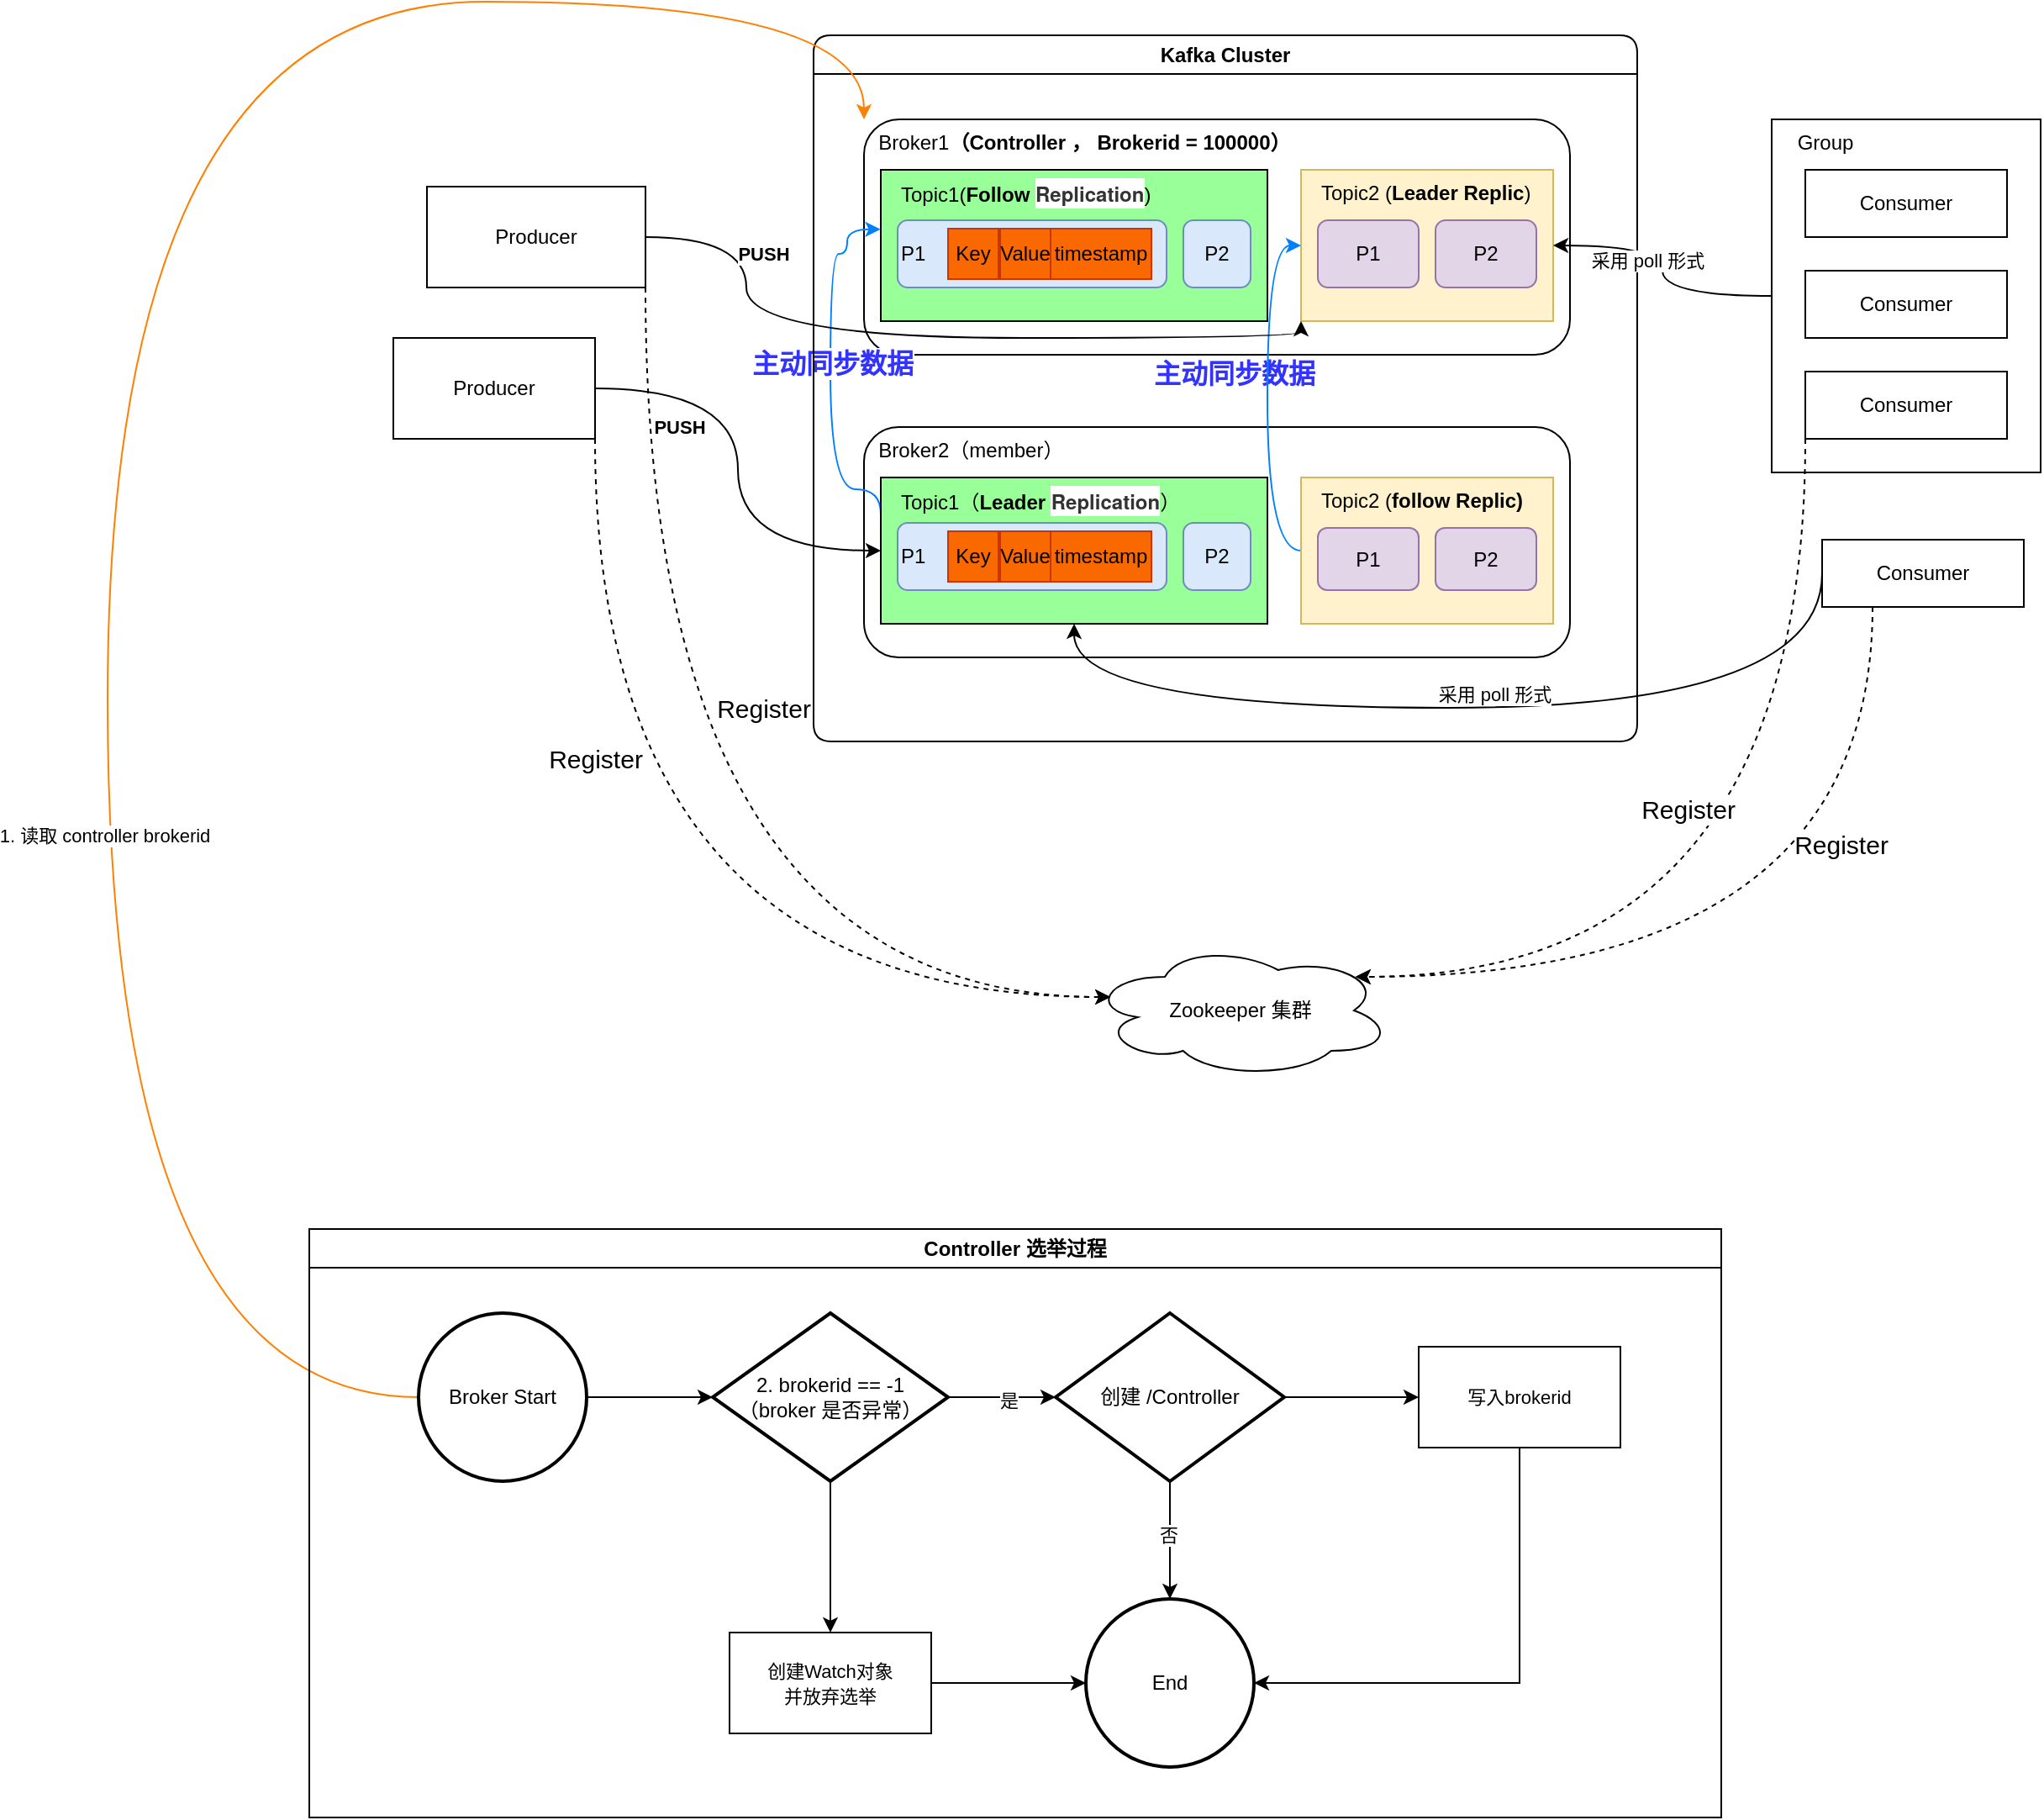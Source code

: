 <mxfile version="25.0.1">
  <diagram name="第 1 页" id="6c_IuVRIHCzYhzqON1P2">
    <mxGraphModel dx="1276" dy="614" grid="1" gridSize="10" guides="1" tooltips="1" connect="1" arrows="1" fold="1" page="1" pageScale="1" pageWidth="827" pageHeight="1169" math="0" shadow="0">
      <root>
        <mxCell id="0" />
        <mxCell id="1" parent="0" />
        <mxCell id="TAfoy8HdPKC9yOeZp1AA-57" value="&amp;nbsp; &amp;nbsp; Group" style="rounded=0;whiteSpace=wrap;html=1;align=left;verticalAlign=top;" parent="1" vertex="1">
          <mxGeometry x="1140" y="110" width="160" height="210" as="geometry" />
        </mxCell>
        <mxCell id="TAfoy8HdPKC9yOeZp1AA-1" value="Producer" style="rounded=0;whiteSpace=wrap;html=1;" parent="1" vertex="1">
          <mxGeometry x="320" y="240" width="120" height="60" as="geometry" />
        </mxCell>
        <mxCell id="TAfoy8HdPKC9yOeZp1AA-2" value="Consumer" style="rounded=0;whiteSpace=wrap;html=1;" parent="1" vertex="1">
          <mxGeometry x="1160" y="140" width="120" height="40" as="geometry" />
        </mxCell>
        <mxCell id="TAfoy8HdPKC9yOeZp1AA-23" value="&amp;nbsp; Broker1&lt;b&gt;（Controller ， Brokerid = 100000）&lt;/b&gt;" style="rounded=1;whiteSpace=wrap;html=1;verticalAlign=top;align=left;" parent="1" vertex="1">
          <mxGeometry x="600" y="110" width="420" height="140" as="geometry" />
        </mxCell>
        <mxCell id="TAfoy8HdPKC9yOeZp1AA-24" value="&amp;nbsp; &amp;nbsp;Topic1(&lt;b&gt;Follow&amp;nbsp;&lt;/b&gt;&lt;strong style=&quot;white-space-collapse: preserve; overflow-wrap: break-word; box-sizing: border-box; list-style: inherit; word-break: break-all; color: rgb(51, 51, 51); font-family: &amp;quot;pingfang SC&amp;quot;, &amp;quot;helvetica neue&amp;quot;, arial, &amp;quot;hiragino sans gb&amp;quot;, &amp;quot;microsoft yahei ui&amp;quot;, &amp;quot;microsoft yahei&amp;quot;, simsun, sans-serif; background-color: rgb(255, 255, 255);&quot;&gt;Replication&lt;/strong&gt;)" style="rounded=0;whiteSpace=wrap;html=1;verticalAlign=top;align=left;fillColor=#99FF99;" parent="1" vertex="1">
          <mxGeometry x="610" y="140" width="230" height="90" as="geometry" />
        </mxCell>
        <mxCell id="TAfoy8HdPKC9yOeZp1AA-26" value="P1" style="rounded=1;whiteSpace=wrap;html=1;fillColor=#dae8fc;strokeColor=#6c8ebf;align=left;" parent="1" vertex="1">
          <mxGeometry x="620" y="170" width="160" height="40" as="geometry" />
        </mxCell>
        <mxCell id="TAfoy8HdPKC9yOeZp1AA-45" value="&amp;nbsp; &amp;nbsp;Topic2 (&lt;b&gt;Leader Replic&lt;/b&gt;)" style="rounded=0;whiteSpace=wrap;html=1;verticalAlign=top;align=left;fillColor=#fff2cc;strokeColor=#d6b656;" parent="1" vertex="1">
          <mxGeometry x="860" y="140" width="150" height="90" as="geometry" />
        </mxCell>
        <mxCell id="TAfoy8HdPKC9yOeZp1AA-46" value="P1" style="rounded=1;whiteSpace=wrap;html=1;fillColor=#e1d5e7;strokeColor=#9673a6;" parent="1" vertex="1">
          <mxGeometry x="870" y="170" width="60" height="40" as="geometry" />
        </mxCell>
        <mxCell id="TAfoy8HdPKC9yOeZp1AA-48" value="&amp;nbsp; Broker2（member）" style="rounded=1;whiteSpace=wrap;html=1;verticalAlign=top;align=left;" parent="1" vertex="1">
          <mxGeometry x="600" y="293" width="420" height="137" as="geometry" />
        </mxCell>
        <mxCell id="TAfoy8HdPKC9yOeZp1AA-101" style="edgeStyle=orthogonalEdgeStyle;curved=1;rounded=0;orthogonalLoop=1;jettySize=auto;html=1;exitX=0;exitY=0.25;exitDx=0;exitDy=0;entryX=-0.001;entryY=0.393;entryDx=0;entryDy=0;strokeColor=#007FFF;entryPerimeter=0;" parent="1" source="TAfoy8HdPKC9yOeZp1AA-49" target="TAfoy8HdPKC9yOeZp1AA-24" edge="1">
          <mxGeometry relative="1" as="geometry">
            <Array as="points">
              <mxPoint x="610" y="330" />
              <mxPoint x="580" y="330" />
              <mxPoint x="580" y="190" />
              <mxPoint x="590" y="190" />
              <mxPoint x="590" y="175" />
            </Array>
          </mxGeometry>
        </mxCell>
        <mxCell id="TAfoy8HdPKC9yOeZp1AA-102" value="&lt;b&gt;&lt;font style=&quot;font-size: 16px;&quot; color=&quot;#3333ff&quot;&gt;主动同步数据&lt;/font&gt;&lt;/b&gt;" style="edgeLabel;html=1;align=center;verticalAlign=middle;resizable=0;points=[];" parent="TAfoy8HdPKC9yOeZp1AA-101" vertex="1" connectable="0">
          <mxGeometry x="0.052" y="-1" relative="1" as="geometry">
            <mxPoint as="offset" />
          </mxGeometry>
        </mxCell>
        <mxCell id="TAfoy8HdPKC9yOeZp1AA-105" value="&lt;b&gt;&lt;font style=&quot;font-size: 16px;&quot; color=&quot;#3333ff&quot;&gt;主动同步数据&lt;/font&gt;&lt;/b&gt;" style="edgeLabel;html=1;align=center;verticalAlign=middle;resizable=0;points=[];" parent="TAfoy8HdPKC9yOeZp1AA-101" vertex="1" connectable="0">
          <mxGeometry x="0.052" y="-1" relative="1" as="geometry">
            <mxPoint x="239" y="6" as="offset" />
          </mxGeometry>
        </mxCell>
        <mxCell id="TAfoy8HdPKC9yOeZp1AA-49" value="&amp;nbsp; &amp;nbsp;Topic1（&lt;b&gt;Leader&amp;nbsp;&lt;/b&gt;&lt;strong style=&quot;overflow-wrap: break-word; box-sizing: border-box; list-style: inherit; white-space-collapse: preserve; word-break: break-all; color: rgb(51, 51, 51); font-family: &amp;quot;pingfang SC&amp;quot;, &amp;quot;helvetica neue&amp;quot;, arial, &amp;quot;hiragino sans gb&amp;quot;, &amp;quot;microsoft yahei ui&amp;quot;, &amp;quot;microsoft yahei&amp;quot;, simsun, sans-serif; background-color: rgb(255, 255, 255);&quot;&gt;&lt;font&gt;Replication&lt;/font&gt;&lt;/strong&gt;）" style="rounded=0;whiteSpace=wrap;html=1;verticalAlign=top;align=left;fillColor=#99FF99;" parent="1" vertex="1">
          <mxGeometry x="610" y="323" width="230" height="87" as="geometry" />
        </mxCell>
        <mxCell id="TAfoy8HdPKC9yOeZp1AA-104" style="edgeStyle=orthogonalEdgeStyle;curved=1;rounded=0;orthogonalLoop=1;jettySize=auto;html=1;exitX=0;exitY=0.5;exitDx=0;exitDy=0;entryX=0;entryY=0.5;entryDx=0;entryDy=0;strokeColor=#007FFF;" parent="1" source="TAfoy8HdPKC9yOeZp1AA-52" target="TAfoy8HdPKC9yOeZp1AA-45" edge="1">
          <mxGeometry relative="1" as="geometry" />
        </mxCell>
        <mxCell id="TAfoy8HdPKC9yOeZp1AA-52" value="&amp;nbsp; &amp;nbsp;Topic2 (&lt;b&gt;follow Replic)&lt;/b&gt;" style="rounded=0;whiteSpace=wrap;html=1;verticalAlign=top;align=left;fillColor=#fff2cc;strokeColor=#d6b656;" parent="1" vertex="1">
          <mxGeometry x="860" y="323" width="150" height="87" as="geometry" />
        </mxCell>
        <mxCell id="TAfoy8HdPKC9yOeZp1AA-53" value="P1" style="rounded=1;whiteSpace=wrap;html=1;fillColor=#e1d5e7;strokeColor=#9673a6;" parent="1" vertex="1">
          <mxGeometry x="870" y="353" width="60" height="37" as="geometry" />
        </mxCell>
        <mxCell id="TAfoy8HdPKC9yOeZp1AA-54" value="P2" style="rounded=1;whiteSpace=wrap;html=1;fillColor=#e1d5e7;strokeColor=#9673a6;" parent="1" vertex="1">
          <mxGeometry x="940" y="353" width="60" height="37" as="geometry" />
        </mxCell>
        <mxCell id="TAfoy8HdPKC9yOeZp1AA-55" value="Consumer" style="rounded=0;whiteSpace=wrap;html=1;" parent="1" vertex="1">
          <mxGeometry x="1160" y="200" width="120" height="40" as="geometry" />
        </mxCell>
        <mxCell id="TAfoy8HdPKC9yOeZp1AA-56" value="Consumer" style="rounded=0;whiteSpace=wrap;html=1;" parent="1" vertex="1">
          <mxGeometry x="1160" y="260" width="120" height="40" as="geometry" />
        </mxCell>
        <mxCell id="TAfoy8HdPKC9yOeZp1AA-80" style="edgeStyle=orthogonalEdgeStyle;curved=1;rounded=0;orthogonalLoop=1;jettySize=auto;html=1;exitX=0;exitY=0.5;exitDx=0;exitDy=0;entryX=0.5;entryY=1;entryDx=0;entryDy=0;" parent="1" source="TAfoy8HdPKC9yOeZp1AA-58" target="TAfoy8HdPKC9yOeZp1AA-49" edge="1">
          <mxGeometry relative="1" as="geometry">
            <Array as="points">
              <mxPoint x="1170" y="460" />
              <mxPoint x="725" y="460" />
            </Array>
          </mxGeometry>
        </mxCell>
        <mxCell id="TAfoy8HdPKC9yOeZp1AA-82" value="采用 poll 形式" style="edgeLabel;html=1;align=center;verticalAlign=middle;resizable=0;points=[];" parent="TAfoy8HdPKC9yOeZp1AA-80" vertex="1" connectable="0">
          <mxGeometry x="-0.042" y="-8" relative="1" as="geometry">
            <mxPoint as="offset" />
          </mxGeometry>
        </mxCell>
        <mxCell id="TAfoy8HdPKC9yOeZp1AA-95" style="edgeStyle=orthogonalEdgeStyle;curved=1;rounded=0;orthogonalLoop=1;jettySize=auto;html=1;exitX=0.25;exitY=1;exitDx=0;exitDy=0;entryX=0.88;entryY=0.25;entryDx=0;entryDy=0;entryPerimeter=0;dashed=1;" parent="1" source="TAfoy8HdPKC9yOeZp1AA-58" target="TAfoy8HdPKC9yOeZp1AA-83" edge="1">
          <mxGeometry relative="1" as="geometry">
            <mxPoint x="930" y="650" as="targetPoint" />
            <Array as="points">
              <mxPoint x="1200" y="620" />
            </Array>
          </mxGeometry>
        </mxCell>
        <mxCell id="TAfoy8HdPKC9yOeZp1AA-58" value="Consumer" style="rounded=0;whiteSpace=wrap;html=1;" parent="1" vertex="1">
          <mxGeometry x="1170" y="360" width="120" height="40" as="geometry" />
        </mxCell>
        <mxCell id="TAfoy8HdPKC9yOeZp1AA-59" value="Kafka Cluster" style="swimlane;whiteSpace=wrap;html=1;rounded=1;" parent="1" vertex="1">
          <mxGeometry x="570" y="60" width="490" height="420" as="geometry" />
        </mxCell>
        <mxCell id="TAfoy8HdPKC9yOeZp1AA-51" value="P2" style="rounded=1;whiteSpace=wrap;html=1;fillColor=#dae8fc;strokeColor=#6c8ebf;" parent="TAfoy8HdPKC9yOeZp1AA-59" vertex="1">
          <mxGeometry x="220" y="290" width="40" height="40" as="geometry" />
        </mxCell>
        <mxCell id="TAfoy8HdPKC9yOeZp1AA-27" value="P2" style="rounded=1;whiteSpace=wrap;html=1;fillColor=#dae8fc;strokeColor=#6c8ebf;" parent="TAfoy8HdPKC9yOeZp1AA-59" vertex="1">
          <mxGeometry x="220" y="110" width="40" height="40" as="geometry" />
        </mxCell>
        <mxCell id="TAfoy8HdPKC9yOeZp1AA-50" value="P1" style="rounded=1;whiteSpace=wrap;html=1;fillColor=#dae8fc;strokeColor=#6c8ebf;align=left;" parent="TAfoy8HdPKC9yOeZp1AA-59" vertex="1">
          <mxGeometry x="50" y="290" width="160" height="40" as="geometry" />
        </mxCell>
        <mxCell id="TAfoy8HdPKC9yOeZp1AA-74" value="Key" style="rounded=0;whiteSpace=wrap;html=1;fillColor=#fa6800;fontColor=#000000;strokeColor=#C73500;" parent="TAfoy8HdPKC9yOeZp1AA-59" vertex="1">
          <mxGeometry x="80" y="115" width="30" height="30" as="geometry" />
        </mxCell>
        <mxCell id="TAfoy8HdPKC9yOeZp1AA-75" value="Value" style="rounded=0;whiteSpace=wrap;html=1;fillColor=#fa6800;fontColor=#000000;strokeColor=#C73500;" parent="TAfoy8HdPKC9yOeZp1AA-59" vertex="1">
          <mxGeometry x="111" y="115" width="30" height="30" as="geometry" />
        </mxCell>
        <mxCell id="TAfoy8HdPKC9yOeZp1AA-76" value="timestamp" style="rounded=0;whiteSpace=wrap;html=1;fillColor=#fa6800;fontColor=#000000;strokeColor=#C73500;" parent="TAfoy8HdPKC9yOeZp1AA-59" vertex="1">
          <mxGeometry x="141" y="115" width="60" height="30" as="geometry" />
        </mxCell>
        <mxCell id="TAfoy8HdPKC9yOeZp1AA-77" value="Key" style="rounded=0;whiteSpace=wrap;html=1;fillColor=#fa6800;fontColor=#000000;strokeColor=#C73500;" parent="TAfoy8HdPKC9yOeZp1AA-59" vertex="1">
          <mxGeometry x="80" y="295" width="30" height="30" as="geometry" />
        </mxCell>
        <mxCell id="TAfoy8HdPKC9yOeZp1AA-78" value="Value" style="rounded=0;whiteSpace=wrap;html=1;fillColor=#fa6800;fontColor=#000000;strokeColor=#C73500;" parent="TAfoy8HdPKC9yOeZp1AA-59" vertex="1">
          <mxGeometry x="111" y="295" width="30" height="30" as="geometry" />
        </mxCell>
        <mxCell id="TAfoy8HdPKC9yOeZp1AA-79" value="timestamp" style="rounded=0;whiteSpace=wrap;html=1;fillColor=#fa6800;fontColor=#000000;strokeColor=#C73500;" parent="TAfoy8HdPKC9yOeZp1AA-59" vertex="1">
          <mxGeometry x="141" y="295" width="60" height="30" as="geometry" />
        </mxCell>
        <mxCell id="TAfoy8HdPKC9yOeZp1AA-47" value="P2" style="rounded=1;whiteSpace=wrap;html=1;fillColor=#e1d5e7;strokeColor=#9673a6;" parent="TAfoy8HdPKC9yOeZp1AA-59" vertex="1">
          <mxGeometry x="370" y="110" width="60" height="40" as="geometry" />
        </mxCell>
        <mxCell id="TAfoy8HdPKC9yOeZp1AA-62" style="edgeStyle=orthogonalEdgeStyle;curved=1;rounded=0;orthogonalLoop=1;jettySize=auto;html=1;exitX=0;exitY=0.5;exitDx=0;exitDy=0;entryX=1;entryY=0.5;entryDx=0;entryDy=0;" parent="1" source="TAfoy8HdPKC9yOeZp1AA-57" target="TAfoy8HdPKC9yOeZp1AA-45" edge="1">
          <mxGeometry relative="1" as="geometry" />
        </mxCell>
        <mxCell id="x-DQ5_7HGl0N0d0htwQR-9" value="采用 poll 形式" style="edgeLabel;html=1;align=center;verticalAlign=middle;resizable=0;points=[];" vertex="1" connectable="0" parent="TAfoy8HdPKC9yOeZp1AA-62">
          <mxGeometry x="0.077" y="9" relative="1" as="geometry">
            <mxPoint as="offset" />
          </mxGeometry>
        </mxCell>
        <mxCell id="TAfoy8HdPKC9yOeZp1AA-83" value="Zookeeper 集群" style="ellipse;shape=cloud;whiteSpace=wrap;html=1;" parent="1" vertex="1">
          <mxGeometry x="734" y="600" width="180" height="80" as="geometry" />
        </mxCell>
        <mxCell id="x-DQ5_7HGl0N0d0htwQR-5" style="edgeStyle=orthogonalEdgeStyle;curved=1;rounded=0;orthogonalLoop=1;jettySize=auto;html=1;exitX=1;exitY=0.5;exitDx=0;exitDy=0;entryX=0;entryY=1;entryDx=0;entryDy=0;" edge="1" parent="1" source="TAfoy8HdPKC9yOeZp1AA-86" target="TAfoy8HdPKC9yOeZp1AA-45">
          <mxGeometry relative="1" as="geometry">
            <Array as="points">
              <mxPoint x="530" y="180" />
              <mxPoint x="530" y="240" />
              <mxPoint x="860" y="240" />
            </Array>
          </mxGeometry>
        </mxCell>
        <mxCell id="x-DQ5_7HGl0N0d0htwQR-6" value="PUSH" style="edgeLabel;html=1;align=center;verticalAlign=middle;resizable=0;points=[];fontStyle=1" vertex="1" connectable="0" parent="x-DQ5_7HGl0N0d0htwQR-5">
          <mxGeometry x="-0.335" relative="1" as="geometry">
            <mxPoint x="-23" y="-50" as="offset" />
          </mxGeometry>
        </mxCell>
        <mxCell id="TAfoy8HdPKC9yOeZp1AA-86" value="Producer" style="rounded=0;whiteSpace=wrap;html=1;" parent="1" vertex="1">
          <mxGeometry x="340" y="150" width="130" height="60" as="geometry" />
        </mxCell>
        <mxCell id="TAfoy8HdPKC9yOeZp1AA-91" value="Register" style="edgeLabel;html=1;align=center;verticalAlign=middle;resizable=0;points=[];fontSize=15;" parent="1" vertex="1" connectable="0">
          <mxGeometry x="540" y="460" as="geometry" />
        </mxCell>
        <mxCell id="TAfoy8HdPKC9yOeZp1AA-92" style="edgeStyle=orthogonalEdgeStyle;curved=1;rounded=0;orthogonalLoop=1;jettySize=auto;html=1;exitX=1;exitY=1;exitDx=0;exitDy=0;entryX=0.07;entryY=0.4;entryDx=0;entryDy=0;entryPerimeter=0;dashed=1;" parent="1" source="TAfoy8HdPKC9yOeZp1AA-86" target="TAfoy8HdPKC9yOeZp1AA-83" edge="1">
          <mxGeometry relative="1" as="geometry">
            <Array as="points">
              <mxPoint x="470" y="632" />
            </Array>
          </mxGeometry>
        </mxCell>
        <mxCell id="TAfoy8HdPKC9yOeZp1AA-93" style="edgeStyle=orthogonalEdgeStyle;curved=1;rounded=0;orthogonalLoop=1;jettySize=auto;html=1;exitX=1;exitY=1;exitDx=0;exitDy=0;entryX=0.07;entryY=0.4;entryDx=0;entryDy=0;entryPerimeter=0;dashed=1;" parent="1" source="TAfoy8HdPKC9yOeZp1AA-1" target="TAfoy8HdPKC9yOeZp1AA-83" edge="1">
          <mxGeometry relative="1" as="geometry">
            <Array as="points">
              <mxPoint x="440" y="632" />
            </Array>
          </mxGeometry>
        </mxCell>
        <mxCell id="TAfoy8HdPKC9yOeZp1AA-94" style="edgeStyle=orthogonalEdgeStyle;curved=1;rounded=0;orthogonalLoop=1;jettySize=auto;html=1;exitX=0;exitY=1;exitDx=0;exitDy=0;entryX=0.88;entryY=0.25;entryDx=0;entryDy=0;entryPerimeter=0;dashed=1;" parent="1" source="TAfoy8HdPKC9yOeZp1AA-56" target="TAfoy8HdPKC9yOeZp1AA-83" edge="1">
          <mxGeometry relative="1" as="geometry">
            <Array as="points">
              <mxPoint x="1160" y="620" />
            </Array>
          </mxGeometry>
        </mxCell>
        <mxCell id="TAfoy8HdPKC9yOeZp1AA-96" value="Register" style="edgeLabel;html=1;align=center;verticalAlign=middle;resizable=0;points=[];fontSize=15;" parent="1" vertex="1" connectable="0">
          <mxGeometry x="440" y="490" as="geometry" />
        </mxCell>
        <mxCell id="TAfoy8HdPKC9yOeZp1AA-97" value="Register" style="edgeLabel;html=1;align=center;verticalAlign=middle;resizable=0;points=[];fontSize=15;" parent="1" vertex="1" connectable="0">
          <mxGeometry x="990" y="550" as="geometry">
            <mxPoint x="191" y="-9" as="offset" />
          </mxGeometry>
        </mxCell>
        <mxCell id="TAfoy8HdPKC9yOeZp1AA-98" value="Register" style="edgeLabel;html=1;align=center;verticalAlign=middle;resizable=0;points=[];fontSize=15;" parent="1" vertex="1" connectable="0">
          <mxGeometry x="1090" y="520" as="geometry" />
        </mxCell>
        <mxCell id="7j77kHWg9DSWin0Z0Gg--9" style="edgeStyle=orthogonalEdgeStyle;curved=1;rounded=0;orthogonalLoop=1;jettySize=auto;html=1;exitX=0;exitY=0.5;exitDx=0;exitDy=0;entryX=0;entryY=0;entryDx=0;entryDy=0;exitPerimeter=0;strokeColor=#FF8000;" parent="1" source="7j77kHWg9DSWin0Z0Gg--18" target="TAfoy8HdPKC9yOeZp1AA-23" edge="1">
          <mxGeometry relative="1" as="geometry">
            <Array as="points">
              <mxPoint x="150" y="870" />
              <mxPoint x="150" y="40" />
              <mxPoint x="600" y="40" />
            </Array>
          </mxGeometry>
        </mxCell>
        <mxCell id="7j77kHWg9DSWin0Z0Gg--10" value="1. 读取 controller brokerid" style="edgeLabel;html=1;align=center;verticalAlign=middle;resizable=0;points=[];" parent="7j77kHWg9DSWin0Z0Gg--9" vertex="1" connectable="0">
          <mxGeometry x="-0.323" y="2" relative="1" as="geometry">
            <mxPoint as="offset" />
          </mxGeometry>
        </mxCell>
        <mxCell id="7j77kHWg9DSWin0Z0Gg--17" value="2. brokerid == -1&lt;br&gt;（broker 是否异常）" style="strokeWidth=2;html=1;shape=mxgraph.flowchart.decision;whiteSpace=wrap;" parent="1" vertex="1">
          <mxGeometry x="510" y="820" width="140" height="100" as="geometry" />
        </mxCell>
        <mxCell id="7j77kHWg9DSWin0Z0Gg--18" value="Broker Start" style="strokeWidth=2;html=1;shape=mxgraph.flowchart.start_2;whiteSpace=wrap;" parent="1" vertex="1">
          <mxGeometry x="335" y="820" width="100" height="100" as="geometry" />
        </mxCell>
        <mxCell id="7j77kHWg9DSWin0Z0Gg--19" style="edgeStyle=orthogonalEdgeStyle;rounded=0;orthogonalLoop=1;jettySize=auto;html=1;exitX=1;exitY=0.5;exitDx=0;exitDy=0;exitPerimeter=0;entryX=0;entryY=0.5;entryDx=0;entryDy=0;entryPerimeter=0;" parent="1" source="7j77kHWg9DSWin0Z0Gg--18" target="7j77kHWg9DSWin0Z0Gg--17" edge="1">
          <mxGeometry relative="1" as="geometry" />
        </mxCell>
        <mxCell id="7j77kHWg9DSWin0Z0Gg--20" value="End" style="strokeWidth=2;html=1;shape=mxgraph.flowchart.start_2;whiteSpace=wrap;" parent="1" vertex="1">
          <mxGeometry x="732" y="990" width="100" height="100" as="geometry" />
        </mxCell>
        <mxCell id="7j77kHWg9DSWin0Z0Gg--21" style="edgeStyle=orthogonalEdgeStyle;rounded=0;orthogonalLoop=1;jettySize=auto;html=1;exitX=0.5;exitY=1;exitDx=0;exitDy=0;exitPerimeter=0;entryX=0.5;entryY=0;entryDx=0;entryDy=0;" parent="1" source="7j77kHWg9DSWin0Z0Gg--17" target="7j77kHWg9DSWin0Z0Gg--36" edge="1">
          <mxGeometry relative="1" as="geometry" />
        </mxCell>
        <mxCell id="7j77kHWg9DSWin0Z0Gg--34" style="edgeStyle=orthogonalEdgeStyle;rounded=0;orthogonalLoop=1;jettySize=auto;html=1;exitX=1;exitY=0.5;exitDx=0;exitDy=0;exitPerimeter=0;entryX=0;entryY=0.5;entryDx=0;entryDy=0;" parent="1" source="7j77kHWg9DSWin0Z0Gg--26" target="7j77kHWg9DSWin0Z0Gg--33" edge="1">
          <mxGeometry relative="1" as="geometry" />
        </mxCell>
        <mxCell id="7j77kHWg9DSWin0Z0Gg--26" value="创建 /Controller" style="strokeWidth=2;html=1;shape=mxgraph.flowchart.decision;whiteSpace=wrap;" parent="1" vertex="1">
          <mxGeometry x="714" y="820" width="136" height="100" as="geometry" />
        </mxCell>
        <mxCell id="7j77kHWg9DSWin0Z0Gg--27" style="edgeStyle=orthogonalEdgeStyle;rounded=0;orthogonalLoop=1;jettySize=auto;html=1;exitX=1;exitY=0.5;exitDx=0;exitDy=0;exitPerimeter=0;entryX=0;entryY=0.5;entryDx=0;entryDy=0;entryPerimeter=0;" parent="1" source="7j77kHWg9DSWin0Z0Gg--17" target="7j77kHWg9DSWin0Z0Gg--26" edge="1">
          <mxGeometry relative="1" as="geometry" />
        </mxCell>
        <mxCell id="7j77kHWg9DSWin0Z0Gg--28" value="是" style="edgeLabel;html=1;align=center;verticalAlign=middle;resizable=0;points=[];" parent="7j77kHWg9DSWin0Z0Gg--27" vertex="1" connectable="0">
          <mxGeometry x="0.116" y="-2" relative="1" as="geometry">
            <mxPoint as="offset" />
          </mxGeometry>
        </mxCell>
        <mxCell id="7j77kHWg9DSWin0Z0Gg--29" style="edgeStyle=orthogonalEdgeStyle;rounded=0;orthogonalLoop=1;jettySize=auto;html=1;exitX=0.5;exitY=1;exitDx=0;exitDy=0;exitPerimeter=0;entryX=0.5;entryY=0;entryDx=0;entryDy=0;entryPerimeter=0;" parent="1" source="7j77kHWg9DSWin0Z0Gg--26" target="7j77kHWg9DSWin0Z0Gg--20" edge="1">
          <mxGeometry relative="1" as="geometry" />
        </mxCell>
        <mxCell id="7j77kHWg9DSWin0Z0Gg--30" value="否" style="edgeLabel;html=1;align=center;verticalAlign=middle;resizable=0;points=[];" parent="7j77kHWg9DSWin0Z0Gg--29" vertex="1" connectable="0">
          <mxGeometry x="-0.09" y="-1" relative="1" as="geometry">
            <mxPoint as="offset" />
          </mxGeometry>
        </mxCell>
        <mxCell id="7j77kHWg9DSWin0Z0Gg--33" value="&lt;span style=&quot;font-size: 11px; text-wrap: nowrap; background-color: rgb(255, 255, 255);&quot;&gt;写入brokerid&lt;/span&gt;" style="rounded=0;whiteSpace=wrap;html=1;" parent="1" vertex="1">
          <mxGeometry x="930" y="840" width="120" height="60" as="geometry" />
        </mxCell>
        <mxCell id="7j77kHWg9DSWin0Z0Gg--35" style="edgeStyle=orthogonalEdgeStyle;rounded=0;orthogonalLoop=1;jettySize=auto;html=1;exitX=0.5;exitY=1;exitDx=0;exitDy=0;entryX=1;entryY=0.5;entryDx=0;entryDy=0;entryPerimeter=0;" parent="1" source="7j77kHWg9DSWin0Z0Gg--33" target="7j77kHWg9DSWin0Z0Gg--20" edge="1">
          <mxGeometry relative="1" as="geometry" />
        </mxCell>
        <mxCell id="7j77kHWg9DSWin0Z0Gg--36" value="&lt;span style=&quot;font-size: 11px; text-wrap: nowrap; background-color: rgb(255, 255, 255);&quot;&gt;创建Watch对象&lt;br&gt;并放弃选举&lt;/span&gt;" style="rounded=0;whiteSpace=wrap;html=1;" parent="1" vertex="1">
          <mxGeometry x="520" y="1010" width="120" height="60" as="geometry" />
        </mxCell>
        <mxCell id="7j77kHWg9DSWin0Z0Gg--37" style="edgeStyle=orthogonalEdgeStyle;rounded=0;orthogonalLoop=1;jettySize=auto;html=1;exitX=1;exitY=0.5;exitDx=0;exitDy=0;entryX=0;entryY=0.5;entryDx=0;entryDy=0;entryPerimeter=0;" parent="1" source="7j77kHWg9DSWin0Z0Gg--36" target="7j77kHWg9DSWin0Z0Gg--20" edge="1">
          <mxGeometry relative="1" as="geometry" />
        </mxCell>
        <mxCell id="7j77kHWg9DSWin0Z0Gg--39" value="Controller 选举过程" style="swimlane;whiteSpace=wrap;html=1;" parent="1" vertex="1">
          <mxGeometry x="270" y="770" width="840" height="350" as="geometry" />
        </mxCell>
        <mxCell id="x-DQ5_7HGl0N0d0htwQR-7" style="edgeStyle=orthogonalEdgeStyle;curved=1;rounded=0;orthogonalLoop=1;jettySize=auto;html=1;exitX=1;exitY=0.5;exitDx=0;exitDy=0;entryX=0;entryY=0.5;entryDx=0;entryDy=0;" edge="1" parent="1" source="TAfoy8HdPKC9yOeZp1AA-1" target="TAfoy8HdPKC9yOeZp1AA-49">
          <mxGeometry relative="1" as="geometry" />
        </mxCell>
        <mxCell id="x-DQ5_7HGl0N0d0htwQR-8" value="PUSH" style="edgeLabel;html=1;align=center;verticalAlign=middle;resizable=0;points=[];fontStyle=1" vertex="1" connectable="0" parent="x-DQ5_7HGl0N0d0htwQR-7">
          <mxGeometry x="0.109" relative="1" as="geometry">
            <mxPoint x="-35" y="-40" as="offset" />
          </mxGeometry>
        </mxCell>
      </root>
    </mxGraphModel>
  </diagram>
</mxfile>
